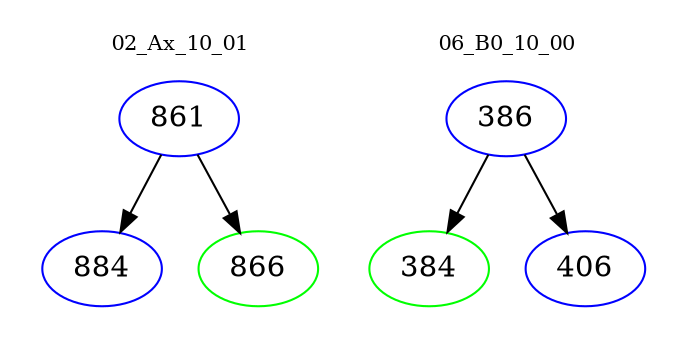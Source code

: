 digraph{
subgraph cluster_0 {
color = white
label = "02_Ax_10_01";
fontsize=10;
T0_861 [label="861", color="blue"]
T0_861 -> T0_884 [color="black"]
T0_884 [label="884", color="blue"]
T0_861 -> T0_866 [color="black"]
T0_866 [label="866", color="green"]
}
subgraph cluster_1 {
color = white
label = "06_B0_10_00";
fontsize=10;
T1_386 [label="386", color="blue"]
T1_386 -> T1_384 [color="black"]
T1_384 [label="384", color="green"]
T1_386 -> T1_406 [color="black"]
T1_406 [label="406", color="blue"]
}
}
